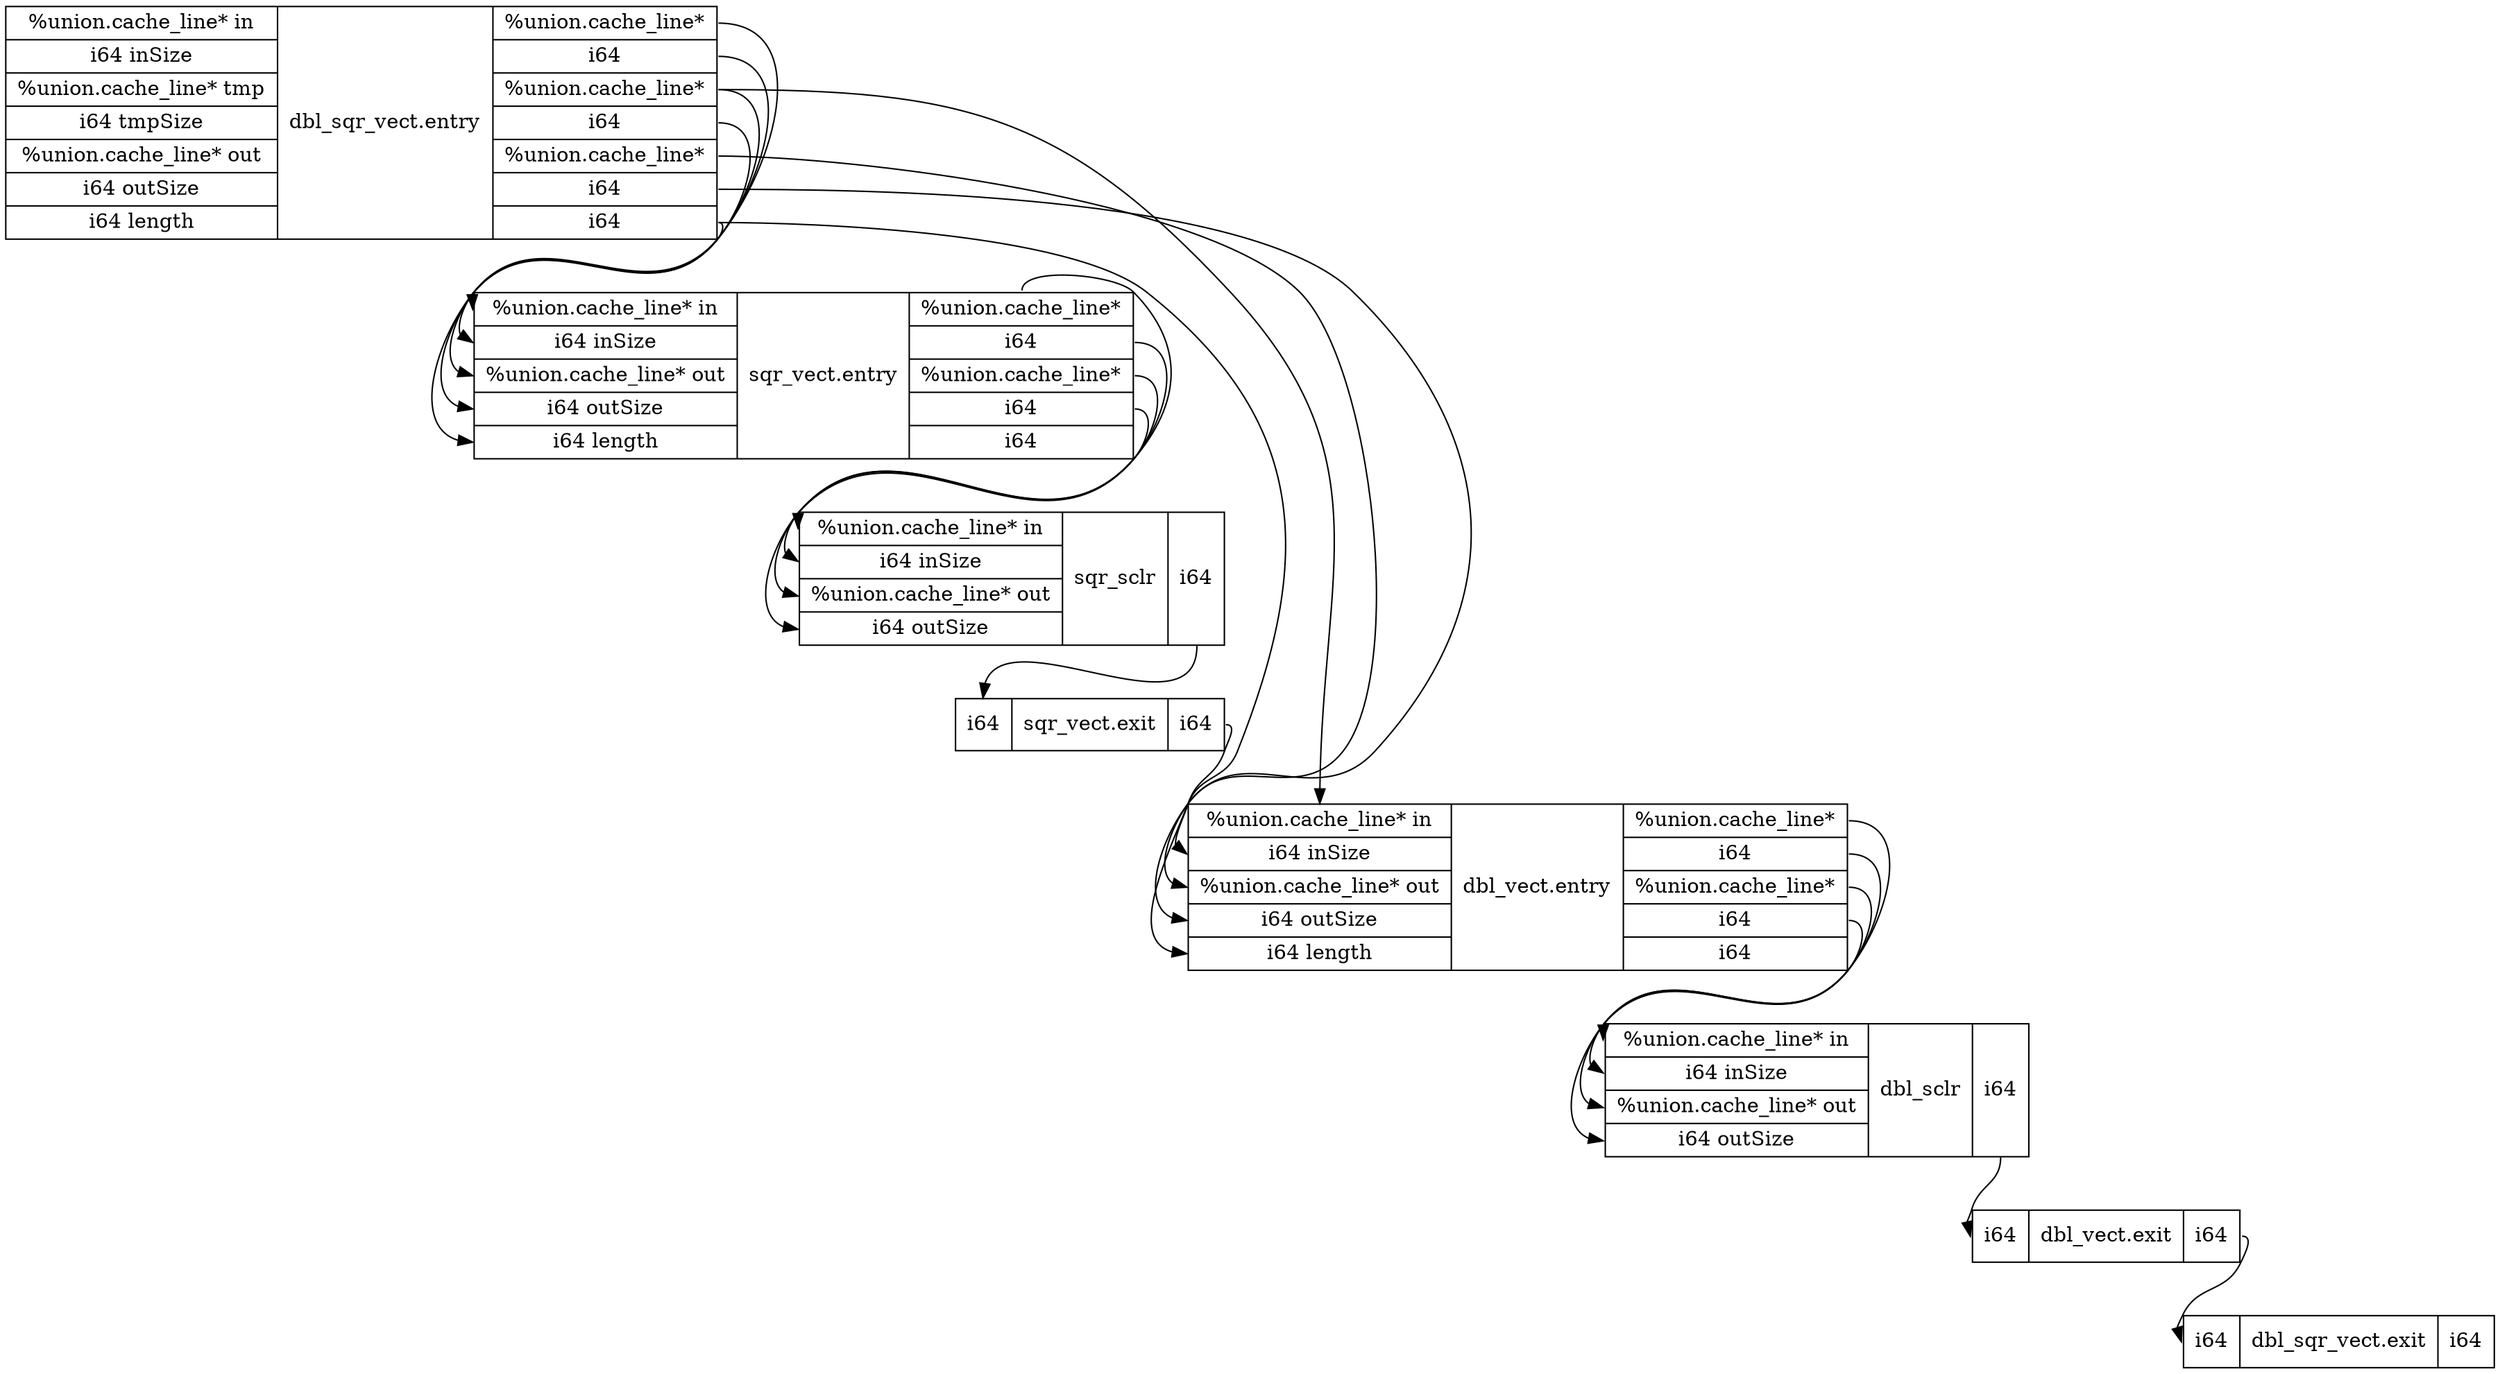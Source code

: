 digraph structs {
	node [shape=record];
	"sqr_vect.exit" [label="{<i0>i64}|sqr_vect.exit|{<o0>i64}"];
	"dbl_sqr_vect.exit" [label="{<i0>i64}|dbl_sqr_vect.exit|{<o0>i64}"];
	"dbl_vect.exit" [label="{<i0>i64}|dbl_vect.exit|{<o0>i64}"];
	"sqr_vect.entry" [label="{<i0>%union.cache_line* in|<i1>i64 inSize|<i2>%union.cache_line* out|<i3>i64 outSize|<i4>i64 length}|sqr_vect.entry|{<o0>%union.cache_line*|<o1>i64|<o2>%union.cache_line*|<o3>i64|<o4>i64}"];
	"dbl_sclr" [label="{<i0>%union.cache_line* in|<i1>i64 inSize|<i2>%union.cache_line* out|<i3>i64 outSize}|dbl_sclr|{<o0>i64}"];
	"dbl_sqr_vect.entry" [label="{<i0>%union.cache_line* in|<i1>i64 inSize|<i2>%union.cache_line* tmp|<i3>i64 tmpSize|<i4>%union.cache_line* out|<i5>i64 outSize|<i6>i64 length}|dbl_sqr_vect.entry|{<o0>%union.cache_line*|<o1>i64|<o2>%union.cache_line*|<o3>i64|<o4>%union.cache_line*|<o5>i64|<o6>i64}"];
	"dbl_vect.entry" [label="{<i0>%union.cache_line* in|<i1>i64 inSize|<i2>%union.cache_line* out|<i3>i64 outSize|<i4>i64 length}|dbl_vect.entry|{<o0>%union.cache_line*|<o1>i64|<o2>%union.cache_line*|<o3>i64|<o4>i64}"];
	"sqr_sclr" [label="{<i0>%union.cache_line* in|<i1>i64 inSize|<i2>%union.cache_line* out|<i3>i64 outSize}|sqr_sclr|{<o0>i64}"];

	"dbl_sclr" -> "dbl_vect.exit" [tailport=o0, headport=i0, ];
	"dbl_vect.entry" -> "dbl_sclr" [tailport=o3, headport=i3, ];
	"dbl_vect.entry" -> "dbl_sclr" [tailport=o2, headport=i2, ];
	"dbl_sqr_vect.entry" -> "dbl_vect.entry" [tailport=o6, headport=i4, ];
	"dbl_sqr_vect.entry" -> "sqr_vect.entry" [tailport=o6, headport=i4, ];
	"dbl_sqr_vect.entry" -> "sqr_vect.entry" [tailport=o1, headport=i1, ];
	"dbl_sqr_vect.entry" -> "sqr_vect.entry" [tailport=o0, headport=i0, ];
	"dbl_sqr_vect.entry" -> "dbl_vect.entry" [tailport=o2, headport=i0, ];
	"dbl_sqr_vect.entry" -> "sqr_vect.entry" [tailport=o2, headport=i2, ];
	"sqr_vect.entry" -> "sqr_sclr" [tailport=o0, headport=i0, ];
	"dbl_vect.exit" -> "dbl_sqr_vect.exit" [tailport=o0, headport=i0, ];
	"dbl_sqr_vect.entry" -> "sqr_vect.entry" [tailport=o3, headport=i3, ];
	"sqr_vect.entry" -> "sqr_sclr" [tailport=o1, headport=i1, ];
	"dbl_vect.entry" -> "dbl_sclr" [tailport=o0, headport=i0, ];
	"dbl_sqr_vect.entry" -> "dbl_vect.entry" [tailport=o4, headport=i2, ];
	"sqr_vect.entry" -> "sqr_sclr" [tailport=o2, headport=i2, ];
	"sqr_vect.exit" -> "dbl_vect.entry" [tailport=o0, headport=i1, ];
	"dbl_vect.entry" -> "dbl_sclr" [tailport=o1, headport=i1, ];
	"dbl_sqr_vect.entry" -> "dbl_vect.entry" [tailport=o5, headport=i3, ];
	"sqr_vect.entry" -> "sqr_sclr" [tailport=o3, headport=i3, ];
	"sqr_sclr" -> "sqr_vect.exit" [tailport=o0, headport=i0, ];
}

